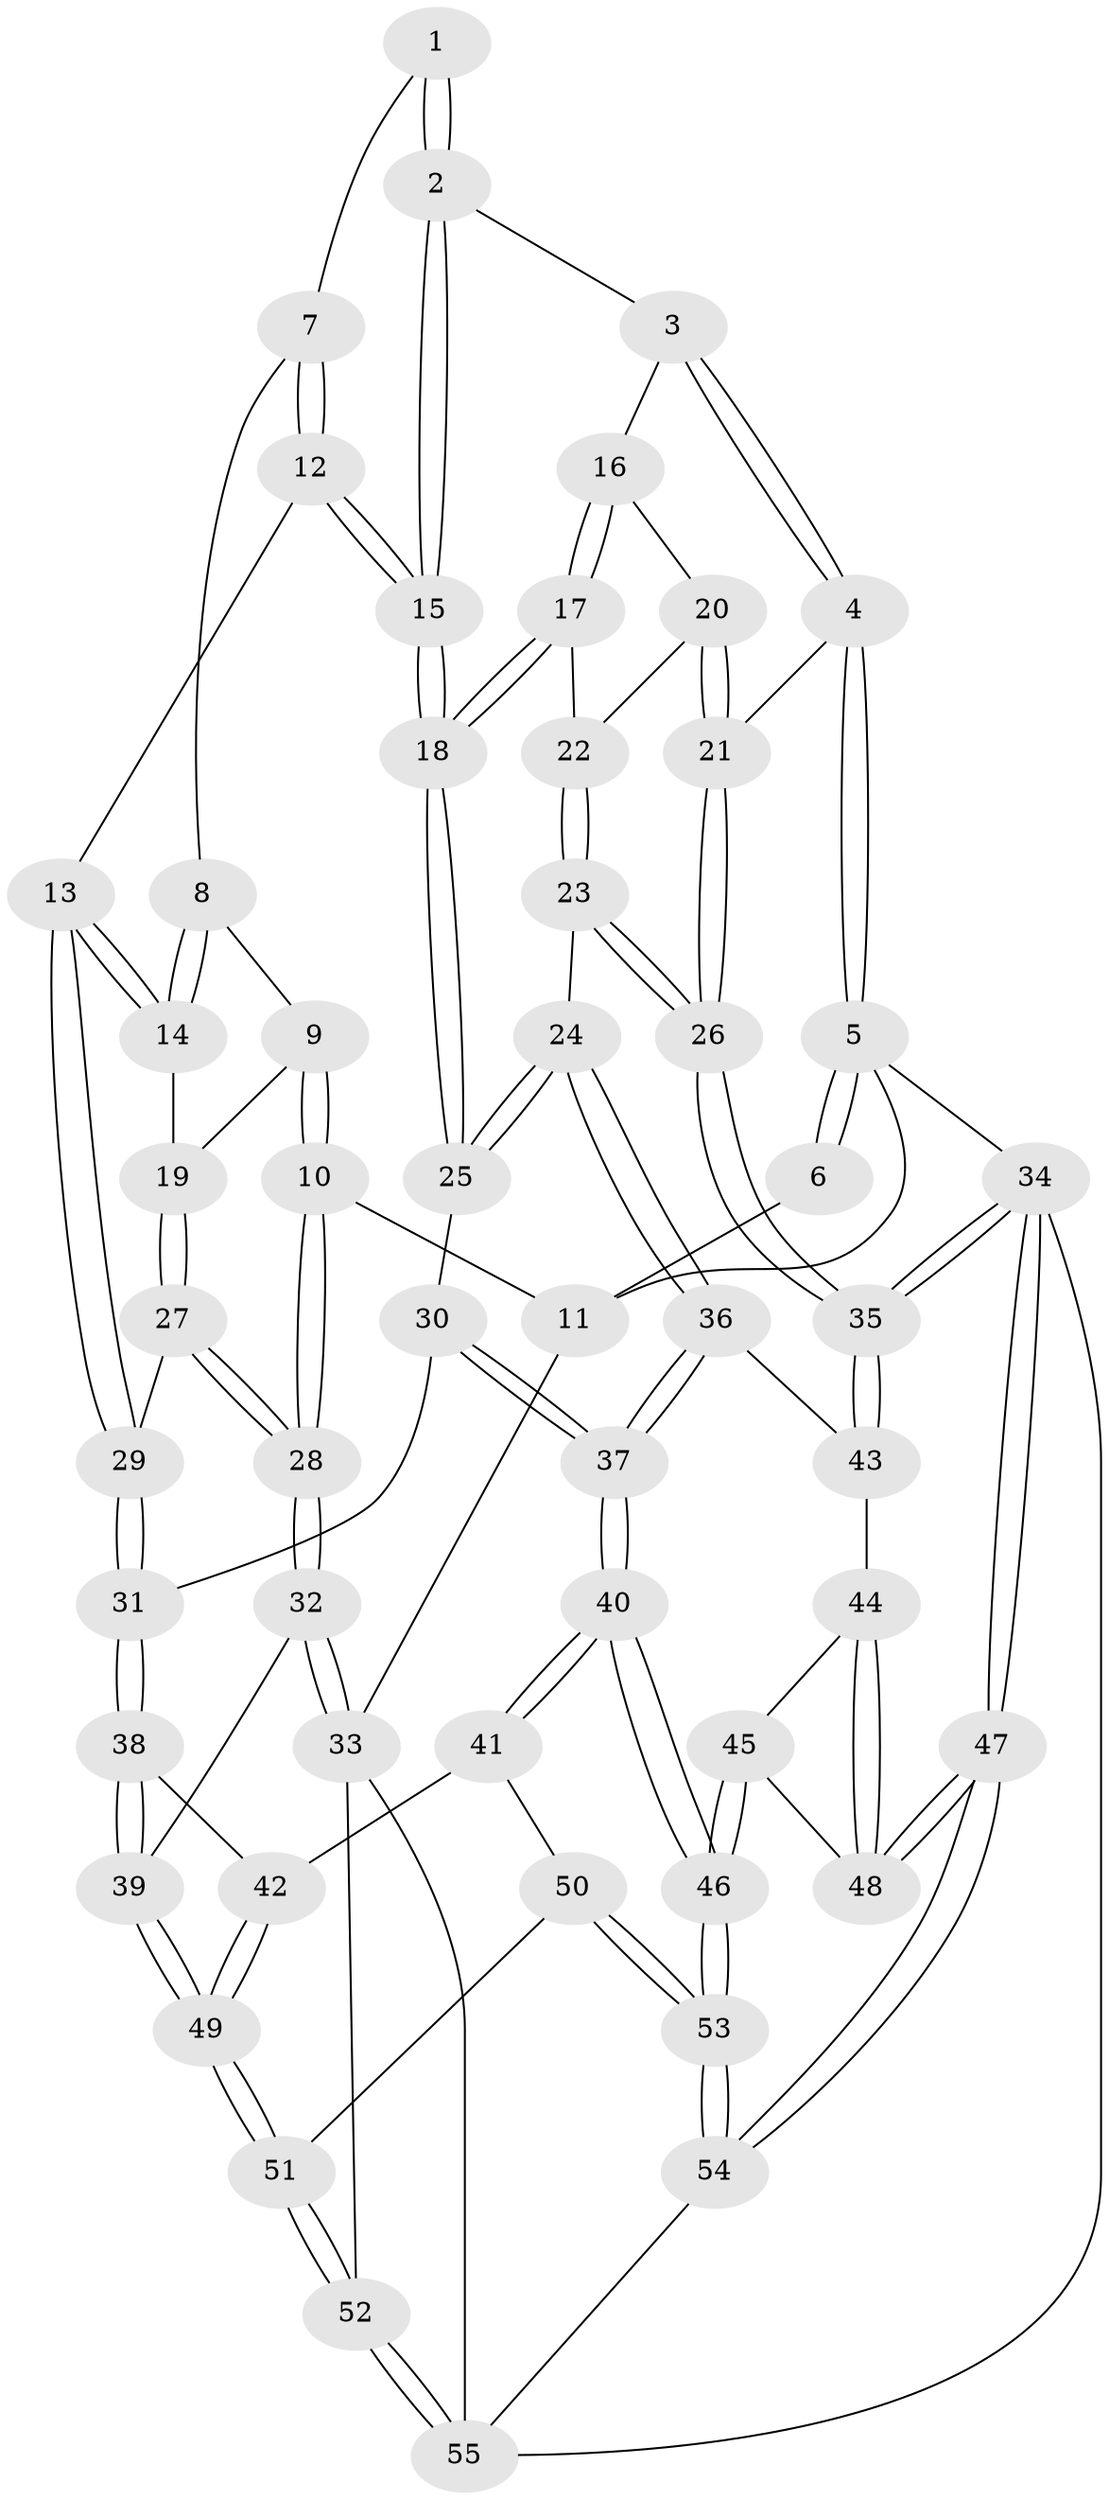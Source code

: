 // Generated by graph-tools (version 1.1) at 2025/51/03/09/25 03:51:04]
// undirected, 55 vertices, 134 edges
graph export_dot {
graph [start="1"]
  node [color=gray90,style=filled];
  1 [pos="+0.5040959503864878+0.031083881169748417"];
  2 [pos="+0.6836364530425464+0.19067870492081485"];
  3 [pos="+0.7008542200571957+0.19335830067052198"];
  4 [pos="+1+0"];
  5 [pos="+1+0"];
  6 [pos="+0.4840732691420597+0"];
  7 [pos="+0.48550617091870035+0.08412694853470164"];
  8 [pos="+0.3505460945138451+0.19183724623184267"];
  9 [pos="+0.18606825059419654+0.19817144625833522"];
  10 [pos="+0+0"];
  11 [pos="+0+0"];
  12 [pos="+0.4699040265151994+0.3378442400622938"];
  13 [pos="+0.446082301983079+0.3500009318447546"];
  14 [pos="+0.33834187703440255+0.3232478229883573"];
  15 [pos="+0.579188870582514+0.3749870119030652"];
  16 [pos="+0.747898818499821+0.25954218838291465"];
  17 [pos="+0.7121341019172134+0.3524378033699014"];
  18 [pos="+0.6263754761870455+0.43192656248192146"];
  19 [pos="+0.30349569932277964+0.3260190429754497"];
  20 [pos="+0.8248953431476823+0.30213593685943574"];
  21 [pos="+1+0.21498303660953003"];
  22 [pos="+0.8023185035179314+0.3638049507106598"];
  23 [pos="+0.8040325643393268+0.4730338566929785"];
  24 [pos="+0.7010066518270871+0.5317175802762366"];
  25 [pos="+0.6337028094745185+0.4510578472958501"];
  26 [pos="+1+0.46882404494407515"];
  27 [pos="+0.20926061447351765+0.4597796478109583"];
  28 [pos="+0.01955475207891386+0.5275796846728548"];
  29 [pos="+0.39246459366502945+0.5144117497583044"];
  30 [pos="+0.46074099455724693+0.5434121973259824"];
  31 [pos="+0.3965113656869449+0.5240218856408544"];
  32 [pos="+0.018182647486713364+0.6492755922461199"];
  33 [pos="+0+0.8440800467484826"];
  34 [pos="+1+1"];
  35 [pos="+1+0.7341720872423749"];
  36 [pos="+0.695774519609048+0.626097022400345"];
  37 [pos="+0.5829975546893361+0.6929041134016606"];
  38 [pos="+0.32983005203290977+0.701396571262744"];
  39 [pos="+0.11748769268766532+0.6963546200952893"];
  40 [pos="+0.5193714477794399+0.7773504631484159"];
  41 [pos="+0.4127652749710164+0.7625585669588854"];
  42 [pos="+0.3888959349159707+0.7478205455493953"];
  43 [pos="+0.7775161090945345+0.6875646529943251"];
  44 [pos="+0.7514153443541434+0.817294540958022"];
  45 [pos="+0.6015175153094717+0.8814027582472507"];
  46 [pos="+0.5634291287017217+0.8871822185537495"];
  47 [pos="+1+1"];
  48 [pos="+0.8097295212431848+0.9276990082123189"];
  49 [pos="+0.22450516342530094+0.9256220717686071"];
  50 [pos="+0.3605740648296188+0.8822031319399263"];
  51 [pos="+0.24102091476270487+0.9823493424241624"];
  52 [pos="+0.23921205460775488+1"];
  53 [pos="+0.541874727835368+1"];
  54 [pos="+0.542635755394518+1"];
  55 [pos="+0.2798228276452213+1"];
  1 -- 2;
  1 -- 2;
  1 -- 7;
  2 -- 3;
  2 -- 15;
  2 -- 15;
  3 -- 4;
  3 -- 4;
  3 -- 16;
  4 -- 5;
  4 -- 5;
  4 -- 21;
  5 -- 6;
  5 -- 6;
  5 -- 11;
  5 -- 34;
  6 -- 11;
  7 -- 8;
  7 -- 12;
  7 -- 12;
  8 -- 9;
  8 -- 14;
  8 -- 14;
  9 -- 10;
  9 -- 10;
  9 -- 19;
  10 -- 11;
  10 -- 28;
  10 -- 28;
  11 -- 33;
  12 -- 13;
  12 -- 15;
  12 -- 15;
  13 -- 14;
  13 -- 14;
  13 -- 29;
  13 -- 29;
  14 -- 19;
  15 -- 18;
  15 -- 18;
  16 -- 17;
  16 -- 17;
  16 -- 20;
  17 -- 18;
  17 -- 18;
  17 -- 22;
  18 -- 25;
  18 -- 25;
  19 -- 27;
  19 -- 27;
  20 -- 21;
  20 -- 21;
  20 -- 22;
  21 -- 26;
  21 -- 26;
  22 -- 23;
  22 -- 23;
  23 -- 24;
  23 -- 26;
  23 -- 26;
  24 -- 25;
  24 -- 25;
  24 -- 36;
  24 -- 36;
  25 -- 30;
  26 -- 35;
  26 -- 35;
  27 -- 28;
  27 -- 28;
  27 -- 29;
  28 -- 32;
  28 -- 32;
  29 -- 31;
  29 -- 31;
  30 -- 31;
  30 -- 37;
  30 -- 37;
  31 -- 38;
  31 -- 38;
  32 -- 33;
  32 -- 33;
  32 -- 39;
  33 -- 52;
  33 -- 55;
  34 -- 35;
  34 -- 35;
  34 -- 47;
  34 -- 47;
  34 -- 55;
  35 -- 43;
  35 -- 43;
  36 -- 37;
  36 -- 37;
  36 -- 43;
  37 -- 40;
  37 -- 40;
  38 -- 39;
  38 -- 39;
  38 -- 42;
  39 -- 49;
  39 -- 49;
  40 -- 41;
  40 -- 41;
  40 -- 46;
  40 -- 46;
  41 -- 42;
  41 -- 50;
  42 -- 49;
  42 -- 49;
  43 -- 44;
  44 -- 45;
  44 -- 48;
  44 -- 48;
  45 -- 46;
  45 -- 46;
  45 -- 48;
  46 -- 53;
  46 -- 53;
  47 -- 48;
  47 -- 48;
  47 -- 54;
  47 -- 54;
  49 -- 51;
  49 -- 51;
  50 -- 51;
  50 -- 53;
  50 -- 53;
  51 -- 52;
  51 -- 52;
  52 -- 55;
  52 -- 55;
  53 -- 54;
  53 -- 54;
  54 -- 55;
}
